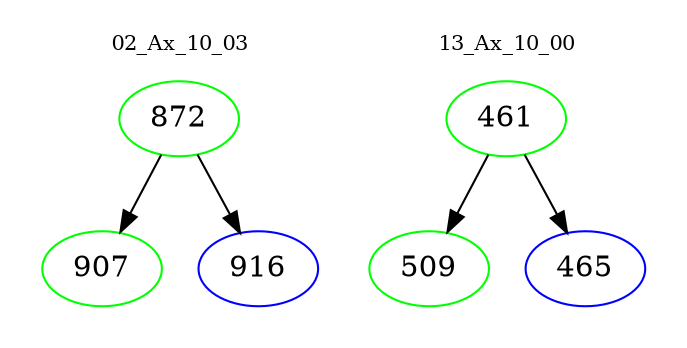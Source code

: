 digraph{
subgraph cluster_0 {
color = white
label = "02_Ax_10_03";
fontsize=10;
T0_872 [label="872", color="green"]
T0_872 -> T0_907 [color="black"]
T0_907 [label="907", color="green"]
T0_872 -> T0_916 [color="black"]
T0_916 [label="916", color="blue"]
}
subgraph cluster_1 {
color = white
label = "13_Ax_10_00";
fontsize=10;
T1_461 [label="461", color="green"]
T1_461 -> T1_509 [color="black"]
T1_509 [label="509", color="green"]
T1_461 -> T1_465 [color="black"]
T1_465 [label="465", color="blue"]
}
}
